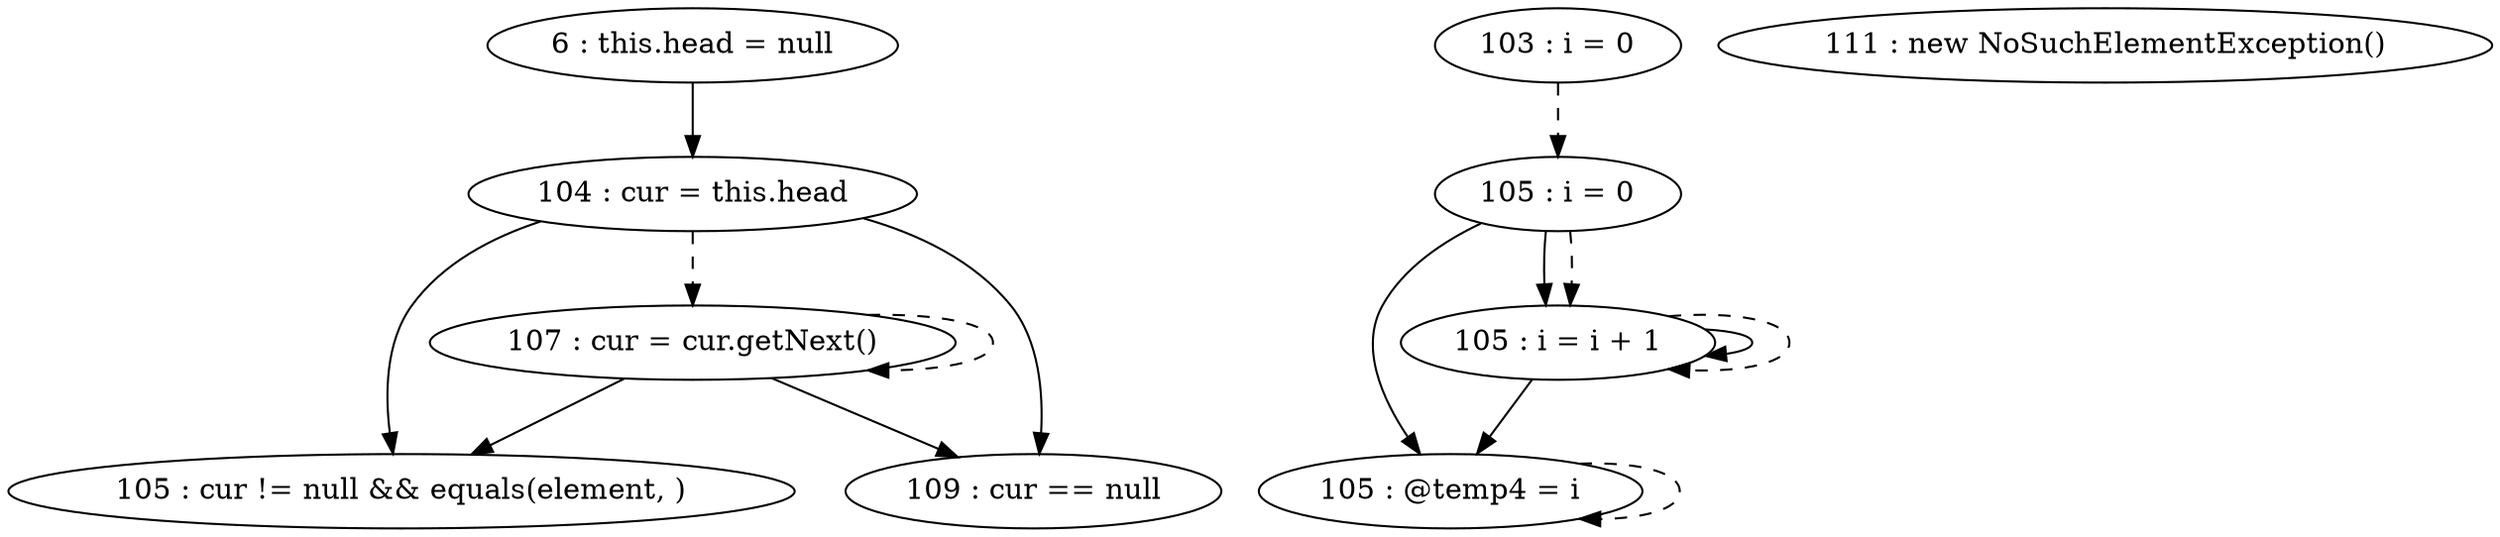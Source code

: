 digraph G {
"6 : this.head = null"
"6 : this.head = null" -> "104 : cur = this.head"
"103 : i = 0"
"103 : i = 0" -> "105 : i = 0" [style=dashed]
"104 : cur = this.head"
"104 : cur = this.head" -> "105 : cur != null && equals(element, )"
"104 : cur = this.head" -> "109 : cur == null"
"104 : cur = this.head" -> "107 : cur = cur.getNext()" [style=dashed]
"105 : i = 0"
"105 : i = 0" -> "105 : @temp4 = i"
"105 : i = 0" -> "105 : i = i + 1"
"105 : i = 0" -> "105 : i = i + 1" [style=dashed]
"105 : cur != null && equals(element, )"
"107 : cur = cur.getNext()"
"107 : cur = cur.getNext()" -> "105 : cur != null && equals(element, )"
"107 : cur = cur.getNext()" -> "109 : cur == null"
"107 : cur = cur.getNext()" -> "107 : cur = cur.getNext()" [style=dashed]
"105 : @temp4 = i"
"105 : @temp4 = i" -> "105 : @temp4 = i" [style=dashed]
"105 : i = i + 1"
"105 : i = i + 1" -> "105 : @temp4 = i"
"105 : i = i + 1" -> "105 : i = i + 1"
"105 : i = i + 1" -> "105 : i = i + 1" [style=dashed]
"109 : cur == null"
"111 : new NoSuchElementException()"
}